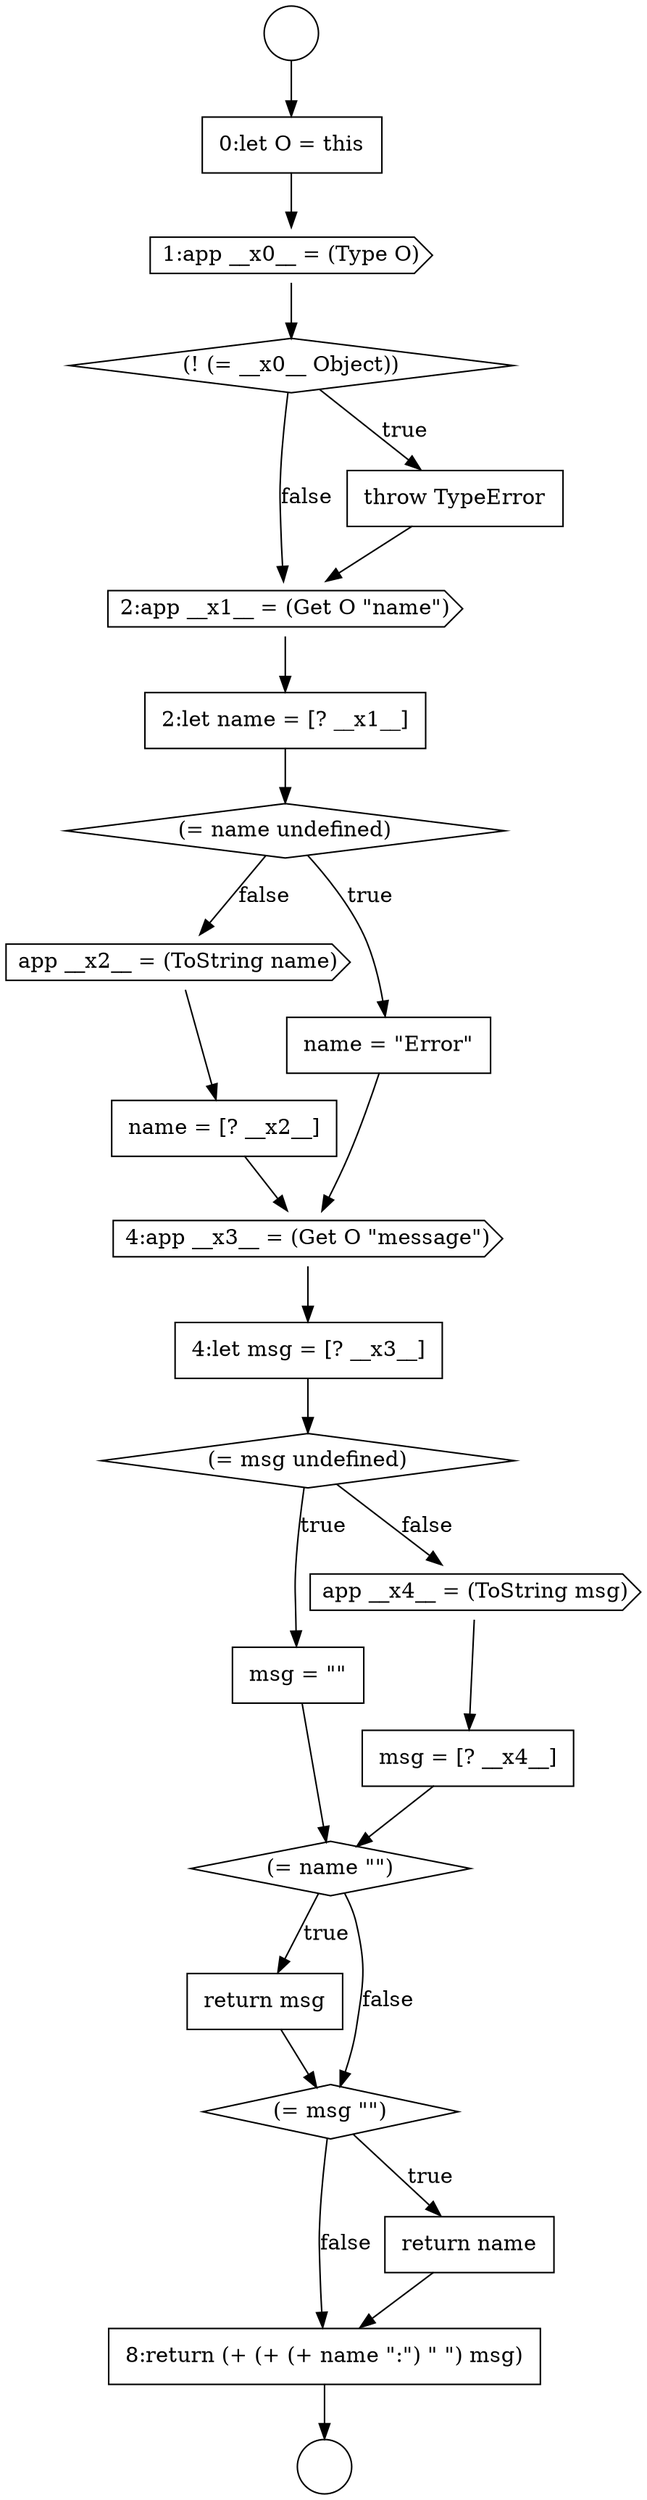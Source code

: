 digraph {
  node11885 [shape=cds, label=<<font color="black">1:app __x0__ = (Type O)</font>> color="black" fillcolor="white" style=filled]
  node11897 [shape=none, margin=0, label=<<font color="black">
    <table border="0" cellborder="1" cellspacing="0" cellpadding="10">
      <tr><td align="left">msg = &quot;&quot;</td></tr>
    </table>
  </font>> color="black" fillcolor="white" style=filled]
  node11884 [shape=none, margin=0, label=<<font color="black">
    <table border="0" cellborder="1" cellspacing="0" cellpadding="10">
      <tr><td align="left">0:let O = this</td></tr>
    </table>
  </font>> color="black" fillcolor="white" style=filled]
  node11892 [shape=cds, label=<<font color="black">app __x2__ = (ToString name)</font>> color="black" fillcolor="white" style=filled]
  node11888 [shape=cds, label=<<font color="black">2:app __x1__ = (Get O &quot;name&quot;)</font>> color="black" fillcolor="white" style=filled]
  node11901 [shape=none, margin=0, label=<<font color="black">
    <table border="0" cellborder="1" cellspacing="0" cellpadding="10">
      <tr><td align="left">return msg</td></tr>
    </table>
  </font>> color="black" fillcolor="white" style=filled]
  node11900 [shape=diamond, label=<<font color="black">(= name &quot;&quot;)</font>> color="black" fillcolor="white" style=filled]
  node11883 [shape=circle label=" " color="black" fillcolor="white" style=filled]
  node11893 [shape=none, margin=0, label=<<font color="black">
    <table border="0" cellborder="1" cellspacing="0" cellpadding="10">
      <tr><td align="left">name = [? __x2__]</td></tr>
    </table>
  </font>> color="black" fillcolor="white" style=filled]
  node11887 [shape=none, margin=0, label=<<font color="black">
    <table border="0" cellborder="1" cellspacing="0" cellpadding="10">
      <tr><td align="left">throw TypeError</td></tr>
    </table>
  </font>> color="black" fillcolor="white" style=filled]
  node11889 [shape=none, margin=0, label=<<font color="black">
    <table border="0" cellborder="1" cellspacing="0" cellpadding="10">
      <tr><td align="left">2:let name = [? __x1__]</td></tr>
    </table>
  </font>> color="black" fillcolor="white" style=filled]
  node11882 [shape=circle label=" " color="black" fillcolor="white" style=filled]
  node11886 [shape=diamond, label=<<font color="black">(! (= __x0__ Object))</font>> color="black" fillcolor="white" style=filled]
  node11896 [shape=diamond, label=<<font color="black">(= msg undefined)</font>> color="black" fillcolor="white" style=filled]
  node11895 [shape=none, margin=0, label=<<font color="black">
    <table border="0" cellborder="1" cellspacing="0" cellpadding="10">
      <tr><td align="left">4:let msg = [? __x3__]</td></tr>
    </table>
  </font>> color="black" fillcolor="white" style=filled]
  node11898 [shape=cds, label=<<font color="black">app __x4__ = (ToString msg)</font>> color="black" fillcolor="white" style=filled]
  node11891 [shape=none, margin=0, label=<<font color="black">
    <table border="0" cellborder="1" cellspacing="0" cellpadding="10">
      <tr><td align="left">name = &quot;Error&quot;</td></tr>
    </table>
  </font>> color="black" fillcolor="white" style=filled]
  node11902 [shape=diamond, label=<<font color="black">(= msg &quot;&quot;)</font>> color="black" fillcolor="white" style=filled]
  node11899 [shape=none, margin=0, label=<<font color="black">
    <table border="0" cellborder="1" cellspacing="0" cellpadding="10">
      <tr><td align="left">msg = [? __x4__]</td></tr>
    </table>
  </font>> color="black" fillcolor="white" style=filled]
  node11904 [shape=none, margin=0, label=<<font color="black">
    <table border="0" cellborder="1" cellspacing="0" cellpadding="10">
      <tr><td align="left">8:return (+ (+ (+ name &quot;:&quot;) &quot; &quot;) msg)</td></tr>
    </table>
  </font>> color="black" fillcolor="white" style=filled]
  node11894 [shape=cds, label=<<font color="black">4:app __x3__ = (Get O &quot;message&quot;)</font>> color="black" fillcolor="white" style=filled]
  node11903 [shape=none, margin=0, label=<<font color="black">
    <table border="0" cellborder="1" cellspacing="0" cellpadding="10">
      <tr><td align="left">return name</td></tr>
    </table>
  </font>> color="black" fillcolor="white" style=filled]
  node11890 [shape=diamond, label=<<font color="black">(= name undefined)</font>> color="black" fillcolor="white" style=filled]
  node11893 -> node11894 [ color="black"]
  node11904 -> node11883 [ color="black"]
  node11896 -> node11897 [label=<<font color="black">true</font>> color="black"]
  node11896 -> node11898 [label=<<font color="black">false</font>> color="black"]
  node11889 -> node11890 [ color="black"]
  node11891 -> node11894 [ color="black"]
  node11885 -> node11886 [ color="black"]
  node11882 -> node11884 [ color="black"]
  node11886 -> node11887 [label=<<font color="black">true</font>> color="black"]
  node11886 -> node11888 [label=<<font color="black">false</font>> color="black"]
  node11902 -> node11903 [label=<<font color="black">true</font>> color="black"]
  node11902 -> node11904 [label=<<font color="black">false</font>> color="black"]
  node11895 -> node11896 [ color="black"]
  node11901 -> node11902 [ color="black"]
  node11899 -> node11900 [ color="black"]
  node11888 -> node11889 [ color="black"]
  node11897 -> node11900 [ color="black"]
  node11890 -> node11891 [label=<<font color="black">true</font>> color="black"]
  node11890 -> node11892 [label=<<font color="black">false</font>> color="black"]
  node11900 -> node11901 [label=<<font color="black">true</font>> color="black"]
  node11900 -> node11902 [label=<<font color="black">false</font>> color="black"]
  node11903 -> node11904 [ color="black"]
  node11884 -> node11885 [ color="black"]
  node11892 -> node11893 [ color="black"]
  node11887 -> node11888 [ color="black"]
  node11898 -> node11899 [ color="black"]
  node11894 -> node11895 [ color="black"]
}
